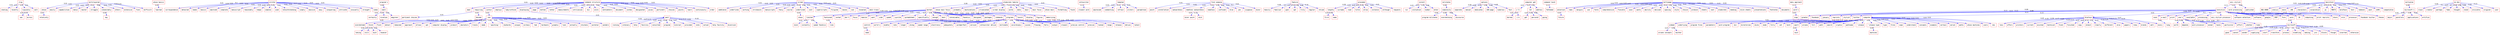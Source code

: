 strict digraph  {
	slug	 [color=red,
		fontname=courier,
		shape=box];
	skating	 [color=red,
		fontname=courier,
		shape=box];
	slug -> skating	 [color=blue,
		xlabel=0.01];
	recently	 [color=red,
		fontname=courier,
		shape=box];
	slug -> recently	 [color=blue,
		xlabel=0.01];
	liquidity	 [color=red,
		fontname=courier,
		shape=box];
	slug -> liquidity	 [color=blue,
		xlabel=0.07];
	salt	 [color=red,
		fontname=courier,
		shape=box];
	slug -> salt	 [color=blue,
		xlabel=0.01];
	was	 [color=red,
		fontname=courier,
		shape=box];
	liquidity -> was	 [color=blue,
		xlabel=0.03];
	across	 [color=red,
		fontname=courier,
		shape=box];
	liquidity -> across	 [color=blue,
		xlabel=0.07];
	multilayered	 [color=red,
		fontname=courier,
		shape=box];
	whose	 [color=red,
		fontname=courier,
		shape=box];
	multilayered -> whose	 [color=blue,
		xlabel=0.01];
	easily	 [color=red,
		fontname=courier,
		shape=box];
	multilayered -> easily	 [color=blue,
		xlabel=0.01];
	capabilities	 [color=red,
		fontname=courier,
		shape=box];
	multilayered -> capabilities	 [color=blue,
		xlabel=0.01];
	menus	 [color=red,
		fontname=courier,
		shape=box];
	multilayered -> menus	 [color=blue,
		xlabel=0.01];
	master	 [color=red,
		fontname=courier,
		shape=box];
	multilayered -> master	 [color=blue,
		xlabel=0.01];
	struggle	 [color=red,
		fontname=courier,
		shape=box];
	multilayered -> struggle	 [color=blue,
		xlabel=0.01];
	indubitably	 [color=red,
		fontname=courier,
		shape=box];
	multilayered -> indubitably	 [color=blue,
		xlabel=0.08];
	others	 [color=red,
		fontname=courier,
		shape=box];
	multilayered -> others	 [color=blue,
		xlabel=0.01];
	extensive	 [color=red,
		fontname=courier,
		shape=box];
	multilayered -> extensive	 [color=blue,
		xlabel=0.01];
	find	 [color=red,
		fontname=courier,
		shape=box];
	multilayered -> find	 [color=blue,
		xlabel=0.03];
	difficult	 [color=red,
		fontname=courier,
		shape=box];
	multilayered -> difficult	 [color=blue,
		xlabel=0.01];
	relatively	 [color=red,
		fontname=courier,
		shape=box];
	whose -> relatively	 [color=blue,
		xlabel=0.01];
	may	 [color=red,
		fontname=courier,
		shape=box];
	indubitably -> may	 [color=blue,
		xlabel=0.04];
	"whose basics"	 [color=red,
		fontname=courier,
		shape=box];
	learned	 [color=red,
		fontname=courier,
		shape=box];
	"whose basics" -> learned	 [color=blue,
		xlabel=0.05];
	printer	 [color=red,
		fontname=courier,
		shape=box];
	correspondence	 [color=red,
		fontname=courier,
		shape=box];
	printer -> correspondence	 [color=blue,
		xlabel=0.01];
	detailed	 [color=red,
		fontname=courier,
		shape=box];
	printer -> detailed	 [color=blue,
		xlabel=0.04];
	needs	 [color=red,
		fontname=courier,
		shape=box];
	printer -> needs	 [color=blue,
		xlabel=0.01];
	basics	 [color=red,
		fontname=courier,
		shape=box];
	printer -> basics	 [color=blue,
		xlabel=0.1];
	improved	 [color=red,
		fontname=courier,
		shape=box];
	printer -> improved	 [color=blue,
		xlabel=0.01];
	complete	 [color=red,
		fontname=courier,
		shape=box];
	printer -> complete	 [color=blue,
		xlabel=0.01];
	manuscript	 [color=red,
		fontname=courier,
		shape=box];
	printer -> manuscript	 [color=blue,
		xlabel=0.01];
	reasonably	 [color=red,
		fontname=courier,
		shape=box];
	printer -> reasonably	 [color=blue,
		xlabel=0.01];
	tempo	 [color=red,
		fontname=courier,
		shape=box];
	printer -> tempo	 [color=blue,
		xlabel=0.02];
	complex	 [color=red,
		fontname=courier,
		shape=box];
	printer -> complex	 [color=blue,
		xlabel=0.02];
	used	 [color=red,
		fontname=courier,
		shape=box];
	printer -> used	 [color=blue,
		xlabel=0.01];
	notwithstanding	 [color=red,
		fontname=courier,
		shape=box];
	printer -> notwithstanding	 [color=blue,
		xlabel=0.01];
	simply	 [color=red,
		fontname=courier,
		shape=box];
	printer -> simply	 [color=blue,
		xlabel=0.01];
	massive	 [color=red,
		fontname=courier,
		shape=box];
	printer -> massive	 [color=blue,
		xlabel=0.01];
	easy	 [color=red,
		fontname=courier,
		shape=box];
	printer -> easy	 [color=blue,
		xlabel=0.01];
	conquering	 [color=red,
		fontname=courier,
		shape=box];
	printer -> conquering	 [color=blue,
		xlabel=0.01];
	intricate	 [color=red,
		fontname=courier,
		shape=box];
	printer -> intricate	 [color=blue,
		xlabel=0.01];
	unusually	 [color=red,
		fontname=courier,
		shape=box];
	printer -> unusually	 [color=blue,
		xlabel=0.01];
	straight	 [color=red,
		fontname=courier,
		shape=box];
	printer -> straight	 [color=blue,
		xlabel=0.01];
	comes	 [color=red,
		fontname=courier,
		shape=box];
	printer -> comes	 [color=blue,
		xlabel=0.01];
	"program's"	 [color=red,
		fontname=courier,
		shape=box];
	small	 [color=red,
		fontname=courier,
		shape=box];
	"program's" -> small	 [color=blue,
		xlabel=0.06];
	certainly	 [color=red,
		fontname=courier,
		shape=box];
	small -> certainly	 [color=blue,
		xlabel=0.01];
	niceties	 [color=red,
		fontname=courier,
		shape=box];
	small -> niceties	 [color=blue,
		xlabel=0.05];
	beginner	 [color=red,
		fontname=courier,
		shape=box];
	small -> beginner	 [color=blue,
		xlabel=0.05];
	"command structure"	 [color=red,
		fontname=courier,
		shape=box];
	deal	 [color=red,
		fontname=courier,
		shape=box];
	"command structure" -> deal	 [color=blue,
		xlabel=0.01];
	requiring	 [color=red,
		fontname=courier,
		shape=box];
	"command structure" -> requiring	 [color=blue,
		xlabel=0.01];
	within	 [color=red,
		fontname=courier,
		shape=box];
	"command structure" -> within	 [color=blue,
		xlabel=0.01];
	employs	 [color=red,
		fontname=courier,
		shape=box];
	"command structure" -> employs	 [color=blue,
		xlabel=0.01];
	labyrinthine	 [color=red,
		fontname=courier,
		shape=box];
	"command structure" -> labyrinthine	 [color=blue,
		xlabel=0.01];
	displaying	 [color=red,
		fontname=courier,
		shape=box];
	"command structure" -> displaying	 [color=blue,
		xlabel=0.09];
	page	 [color=red,
		fontname=courier,
		shape=box];
	"command structure" -> page	 [color=blue,
		xlabel=0.02];
	bottom	 [color=red,
		fontname=courier,
		shape=box];
	"command structure" -> bottom	 [color=blue,
		xlabel=0.01];
	rather	 [color=red,
		fontname=courier,
		shape=box];
	"command structure" -> rather	 [color=blue,
		xlabel=0.01];
	measurements	 [color=red,
		fontname=courier,
		shape=box];
	"command structure" -> measurements	 [color=blue,
		xlabel=0.01];
	intricacies	 [color=red,
		fontname=courier,
		shape=box];
	"command structure" -> intricacies	 [color=blue,
		xlabel=0.01];
	mix	 [color=red,
		fontname=courier,
		shape=box];
	"command structure" -> mix	 [color=blue,
		xlabel=0.01];
	units	 [color=red,
		fontname=courier,
		shape=box];
	"command structure" -> units	 [color=blue,
		xlabel=0.01];
	centimeters	 [color=red,
		fontname=courier,
		shape=box];
	"command structure" -> centimeters	 [color=blue,
		xlabel=0.01];
	document	 [color=red,
		fontname=courier,
		shape=box];
	"command structure" -> document	 [color=blue,
		xlabel=0.01];
	inches	 [color=red,
		fontname=courier,
		shape=box];
	"command structure" -> inches	 [color=blue,
		xlabel=0.01];
	designated	 [color=red,
		fontname=courier,
		shape=box];
	"command structure" -> designated	 [color=blue,
		xlabel=0.03];
	picas	 [color=red,
		fontname=courier,
		shape=box];
	"command structure" -> picas	 [color=blue,
		xlabel=0.01];
	pertinent	 [color=red,
		fontname=courier,
		shape=box];
	"command structure" -> pertinent	 [color=blue,
		xlabel=0.01];
	choices	 [color=red,
		fontname=courier,
		shape=box];
	"command structure" -> choices	 [color=blue,
		xlabel=0.01];
	points	 [color=red,
		fontname=courier,
		shape=box];
	"command structure" -> points	 [color=blue,
		xlabel=0.01];
	learn	 [color=red,
		fontname=courier,
		shape=box];
	"command structure" -> learn	 [color=blue,
		xlabel=0.01];
	continuously	 [color=red,
		fontname=courier,
		shape=box];
	"command structure" -> continuously	 [color=blue,
		xlabel=0.02];
	order	 [color=red,
		fontname=courier,
		shape=box];
	"command structure" -> order	 [color=blue,
		xlabel=0.01];
	"pertinent choices"	 [color=red,
		fontname=courier,
		shape=box];
	requiring -> "pertinent choices"	 [color=blue,
		xlabel=0.01];
	become	 [color=red,
		fontname=courier,
		shape=box];
	requiring -> become	 [color=blue,
		xlabel=0.01];
	one	 [color=red,
		fontname=courier,
		shape=box];
	within -> one	 [color=blue,
		xlabel=0.01];
	past	 [color=red,
		fontname=courier,
		shape=box];
	displaying -> past	 [color=blue,
		xlabel=0.01];
	overwhelmed	 [color=red,
		fontname=courier,
		shape=box];
	"pertinent choices" -> overwhelmed	 [color=blue,
		xlabel=0.05];
	think	 [color=red,
		fontname=courier,
		shape=box];
	one -> think	 [color=blue,
		xlabel=0.02];
	flock	 [color=red,
		fontname=courier,
		shape=box];
	one -> flock	 [color=blue,
		xlabel=0.01];
	detail	 [color=red,
		fontname=courier,
		shape=box];
	one -> detail	 [color=blue,
		xlabel=0.01];
	remained	 [color=red,
		fontname=courier,
		shape=box];
	one -> remained	 [color=blue,
		xlabel=0.01];
	approach	 [color=red,
		fontname=courier,
		shape=box];
	one -> approach	 [color=blue,
		xlabel=0.01];
	allows	 [color=red,
		fontname=courier,
		shape=box];
	one -> allows	 [color=blue,
		xlabel=0.01];
	opt	 [color=red,
		fontname=courier,
		shape=box];
	one -> opt	 [color=blue,
		xlabel=0.01];
	"computer display"	 [color=red,
		fontname=courier,
		shape=box];
	one -> "computer display"	 [color=blue,
		xlabel=0.01];
	product	 [color=red,
		fontname=courier,
		shape=box];
	one -> product	 [color=blue,
		xlabel=0.01];
	emulators	 [color=red,
		fontname=courier,
		shape=box];
	one -> emulators	 [color=blue,
		xlabel=0.01];
	tracks	 [color=red,
		fontname=courier,
		shape=box];
	one -> tracks	 [color=blue,
		xlabel=0.06];
	made	 [color=red,
		fontname=courier,
		shape=box];
	one -> made	 [color=blue,
		xlabel=0.01];
	"''painting''"	 [color=red,
		fontname=courier,
		shape=box];
	one -> "''painting''"	 [color=blue,
		xlabel=0.01];
	diehards	 [color=red,
		fontname=courier,
		shape=box];
	one -> diehards	 [color=blue,
		xlabel=0.01];
	unique	 [color=red,
		fontname=courier,
		shape=box];
	one -> unique	 [color=blue,
		xlabel=0.01];
	archaic	 [color=red,
		fontname=courier,
		shape=box];
	one -> archaic	 [color=blue,
		xlabel=0.01];
	had	 [color=red,
		fontname=courier,
		shape=box];
	one -> had	 [color=blue,
		xlabel=0.01];
	hardware	 [color=red,
		fontname=courier,
		shape=box];
	one -> hardware	 [color=blue,
		xlabel=0.01];
	graphic	 [color=red,
		fontname=courier,
		shape=box];
	one -> graphic	 [color=blue,
		xlabel=0.01];
	look	 [color=red,
		fontname=courier,
		shape=box];
	one -> look	 [color=blue,
		xlabel=0.01];
	actually	 [color=red,
		fontname=courier,
		shape=box];
	one -> actually	 [color=blue,
		xlabel=0.01];
	chickens	 [color=red,
		fontname=courier,
		shape=box];
	one -> chickens	 [color=blue,
		xlabel=0.01];
	wordstar	 [color=red,
		fontname=courier,
		shape=box];
	one -> wordstar	 [color=blue,
		xlabel=0.01];
	wonders	 [color=red,
		fontname=courier,
		shape=box];
	one -> wonders	 [color=blue,
		xlabel=0.01];
	taking	 [color=red,
		fontname=courier,
		shape=box];
	think -> taking	 [color=blue,
		xlabel=0.02];
	still	 [color=red,
		fontname=courier,
		shape=box];
	think -> still	 [color=blue,
		xlabel=0.01];
	much	 [color=red,
		fontname=courier,
		shape=box];
	think -> much	 [color=blue,
		xlabel=0.01];
	however	 [color=red,
		fontname=courier,
		shape=box];
	think -> however	 [color=blue,
		xlabel=0.02];
	running	 [color=red,
		fontname=courier,
		shape=box];
	past -> running	 [color=blue,
		xlabel=0.04];
	ordinary	 [color=red,
		fontname=courier,
		shape=box];
	past -> ordinary	 [color=blue,
		xlabel=0.07];
	help	 [color=red,
		fontname=courier,
		shape=box];
	past -> help	 [color=blue,
		xlabel=0.11];
	facility	 [color=red,
		fontname=courier,
		shape=box];
	past -> facility	 [color=blue,
		xlabel=0.07];
	consulted	 [color=red,
		fontname=courier,
		shape=box];
	past -> consulted	 [color=blue,
		xlabel=0.22];
	program	 [color=red,
		fontname=courier,
		shape=box];
	past -> program	 [color=blue,
		xlabel=0.08];
	tutorial	 [color=red,
		fontname=courier,
		shape=box];
	past -> tutorial	 [color=blue,
		xlabel=0.18];
	provided	 [color=red,
		fontname=courier,
		shape=box];
	past -> provided	 [color=blue,
		xlabel=0.07];
	note	 [color=red,
		fontname=courier,
		shape=box];
	past -> note	 [color=blue,
		xlabel=0.11];
	actual	 [color=red,
		fontname=courier,
		shape=box];
	past -> actual	 [color=blue,
		xlabel=0.12];
	"help facility"	 [color=red,
		fontname=courier,
		shape=box];
	past -> "help facility"	 [color=blue,
		xlabel=0.09];
	diversion	 [color=red,
		fontname=courier,
		shape=box];
	past -> diversion	 [color=blue,
		xlabel=0.18];
	screen	 [color=red,
		fontname=courier,
		shape=box];
	semblance	 [color=red,
		fontname=courier,
		shape=box];
	screen -> semblance	 [color=blue,
		xlabel=0.01];
	underlines	 [color=red,
		fontname=courier,
		shape=box];
	screen -> underlines	 [color=blue,
		xlabel=0.01];
	working	 [color=red,
		fontname=courier,
		shape=box];
	screen -> working	 [color=blue,
		xlabel=0.01];
	strikeouts	 [color=red,
		fontname=courier,
		shape=box];
	screen -> strikeouts	 [color=blue,
		xlabel=0.01];
	manuscripts	 [color=red,
		fontname=courier,
		shape=box];
	screen -> manuscripts	 [color=blue,
		xlabel=0.01];
	fancy	 [color=red,
		fontname=courier,
		shape=box];
	screen -> fancy	 [color=blue,
		xlabel=0.01];
	course	 [color=red,
		fontname=courier,
		shape=box];
	screen -> course	 [color=blue,
		xlabel=0.01];
	underlined	 [color=red,
		fontname=courier,
		shape=box];
	screen -> underlined	 [color=blue,
		xlabel=0.03];
	cost	 [color=red,
		fontname=courier,
		shape=box];
	screen -> cost	 [color=blue,
		xlabel=0.09];
	superscripts	 [color=red,
		fontname=courier,
		shape=box];
	screen -> superscripts	 [color=blue,
		xlabel=0.01];
	filigree	 [color=red,
		fontname=courier,
		shape=box];
	screen -> filigree	 [color=blue,
		xlabel=0.01];
	leaves	 [color=red,
		fontname=courier,
		shape=box];
	screen -> leaves	 [color=blue,
		xlabel=0.01];
	"sub-"	 [color=red,
		fontname=courier,
		shape=box];
	screen -> "sub-"	 [color=blue,
		xlabel=0.01];
	revealed	 [color=red,
		fontname=courier,
		shape=box];
	screen -> revealed	 [color=blue,
		xlabel=0.01];
	"edit-trace"	 [color=red,
		fontname=courier,
		shape=box];
	screen -> "edit-trace"	 [color=blue,
		xlabel=0.01];
	shows	 [color=red,
		fontname=courier,
		shape=box];
	underlined -> shows	 [color=blue,
		xlabel=0.01];
	"elaborate tabular"	 [color=red,
		fontname=courier,
		shape=box];
	market	 [color=red,
		fontname=courier,
		shape=box];
	"elaborate tabular" -> market	 [color=blue,
		xlabel=0.08];
	"whose main focus"	 [color=red,
		fontname=courier,
		shape=box];
	"elaborate tabular" -> "whose main focus"	 [color=blue,
		xlabel=0.01];
	probably	 [color=red,
		fontname=courier,
		shape=box];
	"elaborate tabular" -> probably	 [color=blue,
		xlabel=0.01];
	machinations	 [color=red,
		fontname=courier,
		shape=box];
	"elaborate tabular" -> machinations	 [color=blue,
		xlabel=0.01];
	illuminated	 [color=red,
		fontname=courier,
		shape=box];
	"elaborate tabular" -> illuminated	 [color=blue,
		xlabel=0.01];
	"screen display"	 [color=red,
		fontname=courier,
		shape=box];
	"elaborate tabular" -> "screen display"	 [color=blue,
		xlabel=0.01];
	words	 [color=red,
		fontname=courier,
		shape=box];
	"elaborate tabular" -> words	 [color=blue,
		xlabel=0.01];
	data	 [color=red,
		fontname=courier,
		shape=box];
	"elaborate tabular" -> data	 [color=blue,
		xlabel=0.01];
	main	 [color=red,
		fontname=courier,
		shape=box];
	"elaborate tabular" -> main	 [color=blue,
		xlabel=0.01];
	"main focus"	 [color=red,
		fontname=courier,
		shape=box];
	"elaborate tabular" -> "main focus"	 [color=blue,
		xlabel=0.01];
	"whose main"	 [color=red,
		fontname=courier,
		shape=box];
	"elaborate tabular" -> "whose main"	 [color=blue,
		xlabel=0.01];
	formatting	 [color=red,
		fontname=courier,
		shape=box];
	"elaborate tabular" -> formatting	 [color=blue,
		xlabel=0.01];
	found	 [color=red,
		fontname=courier,
		shape=box];
	"elaborate tabular" -> found	 [color=blue,
		xlabel=0.01];
	limited	 [color=red,
		fontname=courier,
		shape=box];
	market -> limited	 [color=blue,
		xlabel=0.01];
	fashioned	 [color=red,
		fontname=courier,
		shape=box];
	market -> fashioned	 [color=blue,
		xlabel=0.02];
	verbal	 [color=red,
		fontname=courier,
		shape=box];
	market -> verbal	 [color=blue,
		xlabel=0.06];
	"don't"	 [color=red,
		fontname=courier,
		shape=box];
	market -> "don't"	 [color=blue,
		xlabel=0.01];
	focus	 [color=red,
		fontname=courier,
		shape=box];
	market -> focus	 [color=blue,
		xlabel=0.2];
	tabular	 [color=red,
		fontname=courier,
		shape=box];
	market -> tabular	 [color=blue,
		xlabel=0.06];
	want	 [color=red,
		fontname=courier,
		shape=box];
	market -> want	 [color=blue,
		xlabel=0.01];
	icbm	 [color=red,
		fontname=courier,
		shape=box];
	market -> icbm	 [color=blue,
		xlabel=0.01];
	speed	 [color=red,
		fontname=courier,
		shape=box];
	market -> speed	 [color=blue,
		xlabel=0.01];
	xywrite	 [color=red,
		fontname=courier,
		shape=box];
	market -> xywrite	 [color=blue,
		xlabel=0.01];
	spreadsheet	 [color=red,
		fontname=courier,
		shape=box];
	market -> spreadsheet	 [color=blue,
		xlabel=0.01];
	specifically	 [color=red,
		fontname=courier,
		shape=box];
	market -> specifically	 [color=blue,
		xlabel=0.01];
	enough	 [color=red,
		fontname=courier,
		shape=box];
	market -> enough	 [color=blue,
		xlabel=0.01];
	best	 [color=red,
		fontname=courier,
		shape=box];
	market -> best	 [color=blue,
		xlabel=0.03];
	conceivable	 [color=red,
		fontname=courier,
		shape=box];
	market -> conceivable	 [color=blue,
		xlabel=0.01];
	fanatics	 [color=red,
		fontname=courier,
		shape=box];
	market -> fanatics	 [color=blue,
		xlabel=0.01];
	designed	 [color=red,
		fontname=courier,
		shape=box];
	market -> designed	 [color=blue,
		xlabel=0.01];
	packages	 [color=red,
		fontname=courier,
		shape=box];
	market -> packages	 [color=blue,
		xlabel=0.01];
	commands	 [color=red,
		fontname=courier,
		shape=box];
	market -> commands	 [color=blue,
		xlabel=0.01];
	programs	 [color=red,
		fontname=courier,
		shape=box];
	market -> programs	 [color=blue,
		xlabel=0.01];
	launch	 [color=red,
		fontname=courier,
		shape=box];
	market -> launch	 [color=blue,
		xlabel=0.01];
	display	 [color=red,
		fontname=courier,
		shape=box];
	market -> display	 [color=blue,
		xlabel=0.06];
	figures	 [color=red,
		fontname=courier,
		shape=box];
	market -> figures	 [color=blue,
		xlabel=0.01];
	memorizing	 [color=red,
		fontname=courier,
		shape=box];
	market -> memorizing	 [color=blue,
		xlabel=0.02];
	mind	 [color=red,
		fontname=courier,
		shape=box];
	limited -> mind	 [color=blue,
		xlabel=0.01];
	instantly	 [color=red,
		fontname=courier,
		shape=box];
	limited -> instantly	 [color=blue,
		xlabel=0.01];
	"speed fanatics"	 [color=red,
		fontname=courier,
		shape=box];
	limited -> "speed fanatics"	 [color=blue,
		xlabel=0.01];
	like	 [color=red,
		fontname=courier,
		shape=box];
	fashioned -> like	 [color=blue,
		xlabel=0.01];
	control	 [color=red,
		fontname=courier,
		shape=box];
	programs -> control	 [color=blue,
		xlabel=0.02];
	"world's"	 [color=red,
		fontname=courier,
		shape=box];
	programs -> "world's"	 [color=blue,
		xlabel=0.01];
	middle	 [color=red,
		fontname=courier,
		shape=box];
	programs -> middle	 [color=blue,
		xlabel=0.01];
	rate	 [color=red,
		fontname=courier,
		shape=box];
	programs -> rate	 [color=blue,
		xlabel=0.01];
	longer	 [color=red,
		fontname=courier,
		shape=box];
	programs -> longer	 [color=blue,
		xlabel=0.01];
	along	 [color=red,
		fontname=courier,
		shape=box];
	programs -> along	 [color=blue,
		xlabel=0.01];
	"speed range"	 [color=red,
		fontname=courier,
		shape=box];
	programs -> "speed range"	 [color=blue,
		xlabel=0.01];
	electronic	 [color=red,
		fontname=courier,
		shape=box];
	programs -> electronic	 [color=blue,
		xlabel=0.01];
	adequately	 [color=red,
		fontname=courier,
		shape=box];
	programs -> adequately	 [color=blue,
		xlabel=0.01];
	wordperfect	 [color=red,
		fontname=courier,
		shape=box];
	programs -> wordperfect	 [color=blue,
		xlabel=0.01];
	version	 [color=red,
		fontname=courier,
		shape=box];
	programs -> version	 [color=blue,
		xlabel=0.01];
	"volkswriter deluxe"	 [color=red,
		fontname=courier,
		shape=box];
	programs -> "volkswriter deluxe"	 [color=blue,
		xlabel=0.01];
	multimate	 [color=red,
		fontname=courier,
		shape=box];
	programs -> multimate	 [color=blue,
		xlabel=0.01];
	accordingly	 [color=red,
		fontname=courier,
		shape=box];
	programs -> accordingly	 [color=blue,
		xlabel=0.01];
	juices	 [color=red,
		fontname=courier,
		shape=box];
	programs -> juices	 [color=blue,
		xlabel=0.01];
	flowing	 [color=red,
		fontname=courier,
		shape=box];
	programs -> flowing	 [color=blue,
		xlabel=0.02];
	falls	 [color=red,
		fontname=courier,
		shape=box];
	programs -> falls	 [color=blue,
		xlabel=0.01];
	output	 [color=red,
		fontname=courier,
		shape=box];
	programs -> output	 [color=blue,
		xlabel=0.01];
	slowest	 [color=red,
		fontname=courier,
		shape=box];
	programs -> slowest	 [color=blue,
		xlabel=0.09];
	"precise control"	 [color=red,
		fontname=courier,
		shape=box];
	programs -> "precise control"	 [color=blue,
		xlabel=0.01];
	precise	 [color=red,
		fontname=courier,
		shape=box];
	programs -> precise	 [color=blue,
		xlabel=0.02];
	looked	 [color=red,
		fontname=courier,
		shape=box];
	programs -> looked	 [color=blue,
		xlabel=0.02];
	range	 [color=red,
		fontname=courier,
		shape=box];
	programs -> range	 [color=blue,
		xlabel=0.01];
	release	 [color=red,
		fontname=courier,
		shape=box];
	programs -> release	 [color=blue,
		xlabel=0.01];
	deluxe	 [color=red,
		fontname=courier,
		shape=box];
	programs -> deluxe	 [color=blue,
		xlabel=0.01];
	latest	 [color=red,
		fontname=courier,
		shape=box];
	programs -> latest	 [color=blue,
		xlabel=0.01];
	need	 [color=red,
		fontname=courier,
		shape=box];
	control -> need	 [color=blue,
		xlabel=0.01];
	volkswriter	 [color=red,
		fontname=courier,
		shape=box];
	"slowest word"	 [color=red,
		fontname=courier,
		shape=box];
	volkswriter -> "slowest word"	 [color=blue,
		xlabel=0.12];
	tempted	 [color=red,
		fontname=courier,
		shape=box];
	impressed	 [color=red,
		fontname=courier,
		shape=box];
	tempted -> impressed	 [color=blue,
		xlabel=0.03];
	commenting	 [color=red,
		fontname=courier,
		shape=box];
	tempted -> commenting	 [color=blue,
		xlabel=0.01];
	refrain	 [color=red,
		fontname=courier,
		shape=box];
	tempted -> refrain	 [color=blue,
		xlabel=0.01];
	writers	 [color=red,
		fontname=courier,
		shape=box];
	tempted -> writers	 [color=blue,
		xlabel=0.13];
	paraphrase	 [color=red,
		fontname=courier,
		shape=box];
	tempted -> paraphrase	 [color=blue,
		xlabel=0.01];
	"find someone"	 [color=red,
		fontname=courier,
		shape=box];
	point	 [color=red,
		fontname=courier,
		shape=box];
	"find someone" -> point	 [color=blue,
		xlabel=0.01];
	installation	 [color=red,
		fontname=courier,
		shape=box];
	"find someone" -> installation	 [color=blue,
		xlabel=0.01];
	awkwardness	 [color=red,
		fontname=courier,
		shape=box];
	"find someone" -> awkwardness	 [color=blue,
		xlabel=0.02];
	"needless awkwardness"	 [color=red,
		fontname=courier,
		shape=box];
	"find someone" -> "needless awkwardness"	 [color=blue,
		xlabel=0.01];
	needless	 [color=red,
		fontname=courier,
		shape=box];
	"find someone" -> needless	 [color=blue,
		xlabel=0.02];
	confused	 [color=red,
		fontname=courier,
		shape=box];
	"find someone" -> confused	 [color=blue,
		xlabel=0.03];
	else	 [color=red,
		fontname=courier,
		shape=box];
	"find someone" -> else	 [color=blue,
		xlabel=0.01];
	job	 [color=red,
		fontname=courier,
		shape=box];
	"find someone" -> job	 [color=blue,
		xlabel=0.01];
	isuppose	 [color=red,
		fontname=courier,
		shape=box];
	"find someone" -> isuppose	 [color=blue,
		xlabel=0.1];
	minor	 [color=red,
		fontname=courier,
		shape=box];
	"find someone" -> minor	 [color=blue,
		xlabel=0.01];
	"minor point"	 [color=red,
		fontname=courier,
		shape=box];
	"needless awkwardness" -> "minor point"	 [color=blue,
		xlabel=0.01];
	disk	 [color=red,
		fontname=courier,
		shape=box];
	"needless awkwardness" -> disk	 [color=blue,
		xlabel=0.12];
	feature	 [color=red,
		fontname=courier,
		shape=box];
	heavily	 [color=red,
		fontname=courier,
		shape=box];
	feature -> heavily	 [color=blue,
		xlabel=0.08];
	familiar	 [color=red,
		fontname=courier,
		shape=box];
	feature -> familiar	 [color=blue,
		xlabel=0.3];
	upon	 [color=red,
		fontname=courier,
		shape=box];
	feature -> upon	 [color=blue,
		xlabel=0.07];
	apt	 [color=red,
		fontname=courier,
		shape=box];
	feature -> apt	 [color=blue,
		xlabel=0.16];
	truly	 [color=red,
		fontname=courier,
		shape=box];
	feature -> truly	 [color=blue,
		xlabel=0.08];
	regular	 [color=red,
		fontname=courier,
		shape=box];
	feature -> regular	 [color=blue,
		xlabel=0.08];
	relied	 [color=red,
		fontname=courier,
		shape=box];
	feature -> relied	 [color=blue,
		xlabel=0.16];
	preceded	 [color=red,
		fontname=courier,
		shape=box];
	lengthy	 [color=red,
		fontname=courier,
		shape=box];
	preceded -> lengthy	 [color=blue,
		xlabel=0.09];
	surname	 [color=red,
		fontname=courier,
		shape=box];
	preceded -> surname	 [color=blue,
		xlabel=0.01];
	room	 [color=red,
		fontname=courier,
		shape=box];
	preceded -> room	 [color=blue,
		xlabel=0.01];
	title	 [color=red,
		fontname=courier,
		shape=box];
	preceded -> title	 [color=blue,
		xlabel=0.01];
	allow	 [color=red,
		fontname=courier,
		shape=box];
	preceded -> allow	 [color=blue,
		xlabel=0.02];
	instance	 [color=red,
		fontname=courier,
		shape=box];
	preceded -> instance	 [color=blue,
		xlabel=0.01];
	although	 [color=red,
		fontname=courier,
		shape=box];
	preceded -> although	 [color=blue,
		xlabel=0.01];
	requests	 [color=red,
		fontname=courier,
		shape=box];
	preceded -> requests	 [color=blue,
		xlabel=0.01];
	first	 [color=red,
		fontname=courier,
		shape=box];
	lengthy -> first	 [color=blue,
		xlabel=0.03];
	name	 [color=red,
		fontname=courier,
		shape=box];
	lengthy -> name	 [color=blue,
		xlabel=0.05];
	install	 [color=red,
		fontname=courier,
		shape=box];
	run	 [color=red,
		fontname=courier,
		shape=box];
	install -> run	 [color=blue,
		xlabel=0.01];
	initiation	 [color=red,
		fontname=courier,
		shape=box];
	install -> initiation	 [color=blue,
		xlabel=0.01];
	number	 [color=red,
		fontname=courier,
		shape=box];
	install -> number	 [color=blue,
		xlabel=0.01];
	enter	 [color=red,
		fontname=courier,
		shape=box];
	install -> enter	 [color=blue,
		xlabel=0.08];
	militates	 [color=red,
		fontname=courier,
		shape=box];
	complexity	 [color=red,
		fontname=courier,
		shape=box];
	militates -> complexity	 [color=blue,
		xlabel=0.06];
	"program militates"	 [color=red,
		fontname=courier,
		shape=box];
	complexity -> "program militates"	 [color=blue,
		xlabel=0.04];
	overwhelming	 [color=red,
		fontname=courier,
		shape=box];
	complexity -> overwhelming	 [color=blue,
		xlabel=0.06];
	discourse	 [color=red,
		fontname=courier,
		shape=box];
	complexity -> discourse	 [color=blue,
		xlabel=0.06];
	options	 [color=red,
		fontname=courier,
		shape=box];
	separate	 [color=red,
		fontname=courier,
		shape=box];
	options -> separate	 [color=blue,
		xlabel=0.08];
	manual	 [color=red,
		fontname=courier,
		shape=box];
	options -> manual	 [color=blue,
		xlabel=0.08];
	dedicates	 [color=red,
		fontname=courier,
		shape=box];
	options -> dedicates	 [color=blue,
		xlabel=0.09];
	"100-page"	 [color=red,
		fontname=courier,
		shape=box];
	options -> "100-page"	 [color=blue,
		xlabel=0.06];
	numerous	 [color=red,
		fontname=courier,
		shape=box];
	options -> numerous	 [color=blue,
		xlabel=0.08];
	fact	 [color=red,
		fontname=courier,
		shape=box];
	options -> fact	 [color=blue,
		xlabel=0.09];
	"computer get"	 [color=red,
		fontname=courier,
		shape=box];
	"i'll"	 [color=red,
		fontname=courier,
		shape=box];
	"computer get" -> "i'll"	 [color=blue,
		xlabel=0.01];
	let	 [color=red,
		fontname=courier,
		shape=box];
	"computer get" -> let	 [color=blue,
		xlabel=0.07];
	address	 [color=red,
		fontname=courier,
		shape=box];
	"computer get" -> address	 [color=blue,
		xlabel=0.01];
	darned	 [color=red,
		fontname=courier,
		shape=box];
	"i'll" -> darned	 [color=blue,
		xlabel=0.01];
	"i'm"	 [color=red,
		fontname=courier,
		shape=box];
	"i'll" -> "i'm"	 [color=blue,
		xlabel=0.01];
	get	 [color=red,
		fontname=courier,
		shape=box];
	let -> get	 [color=blue,
		xlabel=0.05];
	personal	 [color=red,
		fontname=courier,
		shape=box];
	let -> personal	 [color=blue,
		xlabel=0.05];
	going	 [color=red,
		fontname=courier,
		shape=box];
	let -> going	 [color=blue,
		xlabel=0.04];
	"command level"	 [color=red,
		fontname=courier,
		shape=box];
	fathomed	 [color=red,
		fontname=courier,
		shape=box];
	"command level" -> fathomed	 [color=blue,
		xlabel=0.11];
	multipage	 [color=red,
		fontname=courier,
		shape=box];
	selection	 [color=red,
		fontname=courier,
		shape=box];
	multipage -> selection	 [color=blue,
		xlabel=0.01];
	tabs	 [color=red,
		fontname=courier,
		shape=box];
	multipage -> tabs	 [color=blue,
		xlabel=0.01];
	margins	 [color=red,
		fontname=courier,
		shape=box];
	multipage -> margins	 [color=blue,
		xlabel=0.01];
	use	 [color=red,
		fontname=courier,
		shape=box];
	multipage -> use	 [color=blue,
		xlabel=0.02];
	fonts	 [color=red,
		fontname=courier,
		shape=box];
	multipage -> fonts	 [color=blue,
		xlabel=0.01];
	comprehensive	 [color=red,
		fontname=courier,
		shape=box];
	multipage -> comprehensive	 [color=blue,
		xlabel=0.01];
	flexible	 [color=red,
		fontname=courier,
		shape=box];
	multipage -> flexible	 [color=blue,
		xlabel=0.01];
	save	 [color=red,
		fontname=courier,
		shape=box];
	multipage -> save	 [color=blue,
		xlabel=0.02];
	wants	 [color=red,
		fontname=courier,
		shape=box];
	multipage -> wants	 [color=blue,
		xlabel=0.01];
	ability	 [color=red,
		fontname=courier,
		shape=box];
	multipage -> ability	 [color=blue,
		xlabel=0.01];
	devised	 [color=red,
		fontname=courier,
		shape=box];
	multipage -> devised	 [color=blue,
		xlabel=0.02];
	spacing	 [color=red,
		fontname=courier,
		shape=box];
	multipage -> spacing	 [color=blue,
		xlabel=0.01];
	style	 [color=red,
		fontname=courier,
		shape=box];
	multipage -> style	 [color=blue,
		xlabel=0.01];
	choice	 [color=red,
		fontname=courier,
		shape=box];
	multipage -> choice	 [color=blue,
		xlabel=0.02];
	produce	 [color=red,
		fontname=courier,
		shape=box];
	multipage -> produce	 [color=blue,
		xlabel=0.01];
	sheets	 [color=red,
		fontname=courier,
		shape=box];
	multipage -> sheets	 [color=blue,
		xlabel=0.01];
	vast	 [color=red,
		fontname=courier,
		shape=box];
	multipage -> vast	 [color=blue,
		xlabel=0.1];
	elaborate	 [color=red,
		fontname=courier,
		shape=box];
	multipage -> elaborate	 [color=blue,
		xlabel=0.01];
	needing	 [color=red,
		fontname=courier,
		shape=box];
	multipage -> needing	 [color=blue,
		xlabel=0.01];
	"style sheets"	 [color=red,
		fontname=courier,
		shape=box];
	multipage -> "style sheets"	 [color=blue,
		xlabel=0.01];
	presentations	 [color=red,
		fontname=courier,
		shape=box];
	multipage -> presentations	 [color=blue,
		xlabel=0.01];
	footnotes	 [color=red,
		fontname=courier,
		shape=box];
	multipage -> footnotes	 [color=blue,
		xlabel=0.01];
	documents	 [color=red,
		fontname=courier,
		shape=box];
	multipage -> documents	 [color=blue,
		xlabel=0.02];
	future	 [color=red,
		fontname=courier,
		shape=box];
	selection -> future	 [color=blue,
		xlabel=0.01];
	"menu approach"	 [color=red,
		fontname=courier,
		shape=box];
	"word's"	 [color=red,
		fontname=courier,
		shape=box];
	"menu approach" -> "word's"	 [color=blue,
		xlabel=0.11];
	snap	 [color=red,
		fontname=courier,
		shape=box];
	"word's" -> snap	 [color=blue,
		xlabel=0.01];
	"very stylish"	 [color=red,
		fontname=courier,
		shape=box];
	executive	 [color=red,
		fontname=courier,
		shape=box];
	"very stylish" -> executive	 [color=blue,
		xlabel=0.11];
	"word processing"	 [color=red,
		fontname=courier,
		shape=box];
	"very stylish" -> "word processing"	 [color=blue,
		xlabel=0.01];
	published	 [color=red,
		fontname=courier,
		shape=box];
	"very stylish" -> published	 [color=blue,
		xlabel=0.09];
	greater	 [color=red,
		fontname=courier,
		shape=box];
	executive -> greater	 [color=blue,
		xlabel=0.11];
	facebook	 [color=red,
		fontname=courier,
		shape=box];
	executive -> facebook	 [color=blue,
		xlabel=0.11];
	january	 [color=red,
		fontname=courier,
		shape=box];
	executive -> january	 [color=blue,
		xlabel=0.13];
	reprints	 [color=red,
		fontname=courier,
		shape=box];
	executive -> reprints	 [color=blue,
		xlabel=0.08];
	stylish	 [color=red,
		fontname=courier,
		shape=box];
	executive -> stylish	 [color=blue,
		xlabel=0.11];
	twitter	 [color=red,
		fontname=courier,
		shape=box];
	executive -> twitter	 [color=blue,
		xlabel=0.08];
	computer	 [color=red,
		fontname=courier,
		shape=box];
	executive -> computer	 [color=blue,
		xlabel=0.15];
	displays	 [color=red,
		fontname=courier,
		shape=box];
	executive -> displays	 [color=blue,
		xlabel=0.01];
	even	 [color=red,
		fontname=courier,
		shape=box];
	executive -> even	 [color=blue,
		xlabel=0.02];
	"e-mail"	 [color=red,
		fontname=courier,
		shape=box];
	executive -> "e-mail"	 [color=blue,
		xlabel=0.07];
	print	 [color=red,
		fontname=courier,
		shape=box];
	executive -> print	 [color=blue,
		xlabel=0.1];
	"one's"	 [color=red,
		fontname=courier,
		shape=box];
	executive -> "one's"	 [color=blue,
		xlabel=0.01];
	available	 [color=red,
		fontname=courier,
		shape=box];
	executive -> available	 [color=blue,
		xlabel=0.1];
	processing	 [color=red,
		fontname=courier,
		shape=box];
	executive -> processing	 [color=blue,
		xlabel=0.1];
	"very stylish processor"	 [color=red,
		fontname=courier,
		shape=box];
	executive -> "very stylish processor"	 [color=blue,
		xlabel=0.07];
	"software selection"	 [color=red,
		fontname=courier,
		shape=box];
	executive -> "software selection"	 [color=blue,
		xlabel=0.11];
	software	 [color=red,
		fontname=courier,
		shape=box];
	executive -> software	 [color=blue,
		xlabel=0.1];
	google	 [color=red,
		fontname=courier,
		shape=box];
	executive -> google	 [color=blue,
		xlabel=0.11];
	1987	 [color=red,
		fontname=courier,
		shape=box];
	executive -> 1987	 [color=blue,
		xlabel=0.07];
	form	 [color=red,
		fontname=courier,
		shape=box];
	executive -> form	 [color=blue,
		xlabel=0.2];
	word	 [color=red,
		fontname=courier,
		shape=box];
	executive -> word	 [color=blue,
		xlabel=0.13];
	18	 [color=red,
		fontname=courier,
		shape=box];
	executive -> 18	 [color=blue,
		xlabel=0.06];
	computing	 [color=red,
		fontname=courier,
		shape=box];
	executive -> computing	 [color=blue,
		xlabel=0.1];
	"print reprints"	 [color=red,
		fontname=courier,
		shape=box];
	executive -> "print reprints"	 [color=blue,
		xlabel=0.07];
	share	 [color=red,
		fontname=courier,
		shape=box];
	executive -> share	 [color=blue,
		xlabel=0.08];
	erik	 [color=red,
		fontname=courier,
		shape=box];
	executive -> erik	 [color=blue,
		xlabel=0.09];
	processor	 [color=red,
		fontname=courier,
		shape=box];
	executive -> processor	 [color=blue,
		xlabel=0.12];
	"facebook twitter"	 [color=red,
		fontname=courier,
		shape=box];
	executive -> "facebook twitter"	 [color=blue,
		xlabel=0.09];
	theses	 [color=red,
		fontname=courier,
		shape=box];
	executive -> theses	 [color=blue,
		xlabel=0.01];
	indeed	 [color=red,
		fontname=courier,
		shape=box];
	computer -> indeed	 [color=blue,
		xlabel=0.01];
	underlying	 [color=red,
		fontname=courier,
		shape=box];
	computer -> underlying	 [color=blue,
		xlabel=0.01];
	"program files"	 [color=red,
		fontname=courier,
		shape=box];
	computer -> "program files"	 [color=blue,
		xlabel=0.01];
	parameters	 [color=red,
		fontname=courier,
		shape=box];
	computer -> parameters	 [color=blue,
		xlabel=0.01];
	"word program"	 [color=red,
		fontname=courier,
		shape=box];
	computer -> "word program"	 [color=blue,
		xlabel=0.01];
	bin	 [color=red,
		fontname=courier,
		shape=box];
	computer -> bin	 [color=blue,
		xlabel=0.01];
	directories	 [color=red,
		fontname=courier,
		shape=box];
	computer -> directories	 [color=blue,
		xlabel=0.01];
	disks	 [color=red,
		fontname=courier,
		shape=box];
	computer -> disks	 [color=blue,
		xlabel=0.01];
	mode	 [color=red,
		fontname=courier,
		shape=box];
	computer -> mode	 [color=blue,
		xlabel=0.01];
	fully	 [color=red,
		fontname=courier,
		shape=box];
	computer -> fully	 [color=blue,
		xlabel=0.01];
	set	 [color=red,
		fontname=courier,
		shape=box];
	computer -> set	 [color=blue,
		xlabel=0.01];
	hard	 [color=red,
		fontname=courier,
		shape=box];
	computer -> hard	 [color=blue,
		xlabel=0.01];
	sport	 [color=red,
		fontname=courier,
		shape=box];
	computer -> sport	 [color=blue,
		xlabel=0.02];
	arcane	 [color=red,
		fontname=courier,
		shape=box];
	computer -> arcane	 [color=blue,
		xlabel=0.01];
	full	 [color=red,
		fontname=courier,
		shape=box];
	computer -> full	 [color=blue,
		xlabel=0.01];
	path	 [color=red,
		fontname=courier,
		shape=box];
	computer -> path	 [color=blue,
		xlabel=0.02];
	search	 [color=red,
		fontname=courier,
		shape=box];
	computer -> search	 [color=blue,
		xlabel=0.01];
	cryptic	 [color=red,
		fontname=courier,
		shape=box];
	computer -> cryptic	 [color=blue,
		xlabel=0.01];
	pathname	 [color=red,
		fontname=courier,
		shape=box];
	computer -> pathname	 [color=blue,
		xlabel=0.01];
	"''please"	 [color=red,
		fontname=courier,
		shape=box];
	computer -> "''please"	 [color=blue,
		xlabel=0.01];
	"''please type"	 [color=red,
		fontname=courier,
		shape=box];
	computer -> "''please type"	 [color=blue,
		xlabel=0.01];
	type	 [color=red,
		fontname=courier,
		shape=box];
	computer -> type	 [color=blue,
		xlabel=0.01];
	files	 [color=red,
		fontname=courier,
		shape=box];
	computer -> files	 [color=blue,
		xlabel=0.01];
	cope	 [color=red,
		fontname=courier,
		shape=box];
	computer -> cope	 [color=blue,
		xlabel=0.01];
	understand	 [color=red,
		fontname=courier,
		shape=box];
	computer -> understand	 [color=blue,
		xlabel=0.01];
	concepts	 [color=red,
		fontname=courier,
		shape=box];
	computer -> concepts	 [color=blue,
		xlabel=0.01];
	example	 [color=red,
		fontname=courier,
		shape=box];
	computer -> example	 [color=blue,
		xlabel=0.01];
	certain	 [color=red,
		fontname=courier,
		shape=box];
	computer -> certain	 [color=blue,
		xlabel=0.01];
	serial	 [color=red,
		fontname=courier,
		shape=box];
	computer -> serial	 [color=blue,
		xlabel=0.01];
	paths	 [color=red,
		fontname=courier,
		shape=box];
	computer -> paths	 [color=blue,
		xlabel=0.01];
	"whose machines"	 [color=red,
		fontname=courier,
		shape=box];
	computer -> "whose machines"	 [color=blue,
		xlabel=0.01];
	users	 [color=red,
		fontname=courier,
		shape=box];
	computer -> users	 [color=blue,
		xlabel=0.01];
	dos	 [color=red,
		fontname=courier,
		shape=box];
	computer -> dos	 [color=blue,
		xlabel=0.01];
	less	 [color=red,
		fontname=courier,
		shape=box];
	displays -> less	 [color=blue,
		xlabel=0.05];
	offers	 [color=red,
		fontname=courier,
		shape=box];
	displays -> offers	 [color=blue,
		xlabel=0.35];
	printers	 [color=red,
		fontname=courier,
		shape=box];
	displays -> printers	 [color=blue,
		xlabel=0.36];
	current	 [color=red,
		fontname=courier,
		shape=box];
	displays -> current	 [color=blue,
		xlabel=0.17];
	existed	 [color=red,
		fontname=courier,
		shape=box];
	displays -> existed	 [color=blue,
		xlabel=0.25];
	technical	 [color=red,
		fontname=courier,
		shape=box];
	displays -> technical	 [color=blue,
		xlabel=0.18];
	final	 [color=red,
		fontname=courier,
		shape=box];
	displays -> final	 [color=blue,
		xlabel=0.13];
	finished	 [color=red,
		fontname=courier,
		shape=box];
	displays -> finished	 [color=blue,
		xlabel=0.27];
	copy	 [color=red,
		fontname=courier,
		shape=box];
	displays -> copy	 [color=blue,
		xlabel=0.25];
	almost	 [color=red,
		fontname=courier,
		shape=box];
	displays -> almost	 [color=blue,
		xlabel=0.15];
	clearly	 [color=red,
		fontname=courier,
		shape=box];
	displays -> clearly	 [color=blue,
		xlabel=0.15];
	different	 [color=red,
		fontname=courier,
		shape=box];
	displays -> different	 [color=blue,
		xlabel=0.13];
	also	 [color=red,
		fontname=courier,
		shape=box];
	displays -> also	 [color=blue,
		xlabel=0.18];
	papers	 [color=red,
		fontname=courier,
		shape=box];
	displays -> papers	 [color=blue,
		xlabel=0.29];
	knew	 [color=red,
		fontname=courier,
		shape=box];
	displays -> knew	 [color=blue,
		xlabel=0.32];
	brands	 [color=red,
		fontname=courier,
		shape=box];
	displays -> brands	 [color=blue,
		xlabel=0.15];
	well	 [color=red,
		fontname=courier,
		shape=box];
	displays -> well	 [color=blue,
		xlabel=0.07];
	every	 [color=red,
		fontname=courier,
		shape=box];
	displays -> every	 [color=blue,
		xlabel=0.19];
	long	 [color=red,
		fontname=courier,
		shape=box];
	even -> long	 [color=blue,
		xlabel=0.02];
	worth	 [color=red,
		fontname=courier,
		shape=box];
	"one's" -> worth	 [color=blue,
		xlabel=0.09];
	depends	 [color=red,
		fontname=courier,
		shape=box];
	"one's" -> depends	 [color=blue,
		xlabel=0.08];
	"word processor"	 [color=red,
		fontname=courier,
		shape=box];
	"one's" -> "word processor"	 [color=blue,
		xlabel=0.11];
	asked	 [color=red,
		fontname=courier,
		shape=box];
	"one's" -> asked	 [color=blue,
		xlabel=0.07];
	tasks	 [color=red,
		fontname=courier,
		shape=box];
	"one's" -> tasks	 [color=blue,
		xlabel=0.13];
	particular	 [color=red,
		fontname=courier,
		shape=box];
	"one's" -> particular	 [color=blue,
		xlabel=0.08];
	effort	 [color=red,
		fontname=courier,
		shape=box];
	"one's" -> effort	 [color=blue,
		xlabel=0.12];
	whether	 [color=red,
		fontname=courier,
		shape=box];
	"one's" -> whether	 [color=blue,
		xlabel=0.09];
	time	 [color=red,
		fontname=courier,
		shape=box];
	"one's" -> time	 [color=blue,
		xlabel=0.1];
	microsoft	 [color=red,
		fontname=courier,
		shape=box];
	word -> microsoft	 [color=blue,
		xlabel=0.01];
	"arcane concepts"	 [color=red,
		fontname=courier,
		shape=box];
	indeed -> "arcane concepts"	 [color=blue,
		xlabel=0.01];
	neither	 [color=red,
		fontname=courier,
		shape=box];
	indeed -> neither	 [color=blue,
		xlabel=0.02];
	must	 [color=red,
		fontname=courier,
		shape=box];
	sport -> must	 [color=blue,
		xlabel=0.01];
	machines	 [color=red,
		fontname=courier,
		shape=box];
	"''please type" -> machines	 [color=blue,
		xlabel=0.09];
	good	 [color=red,
		fontname=courier,
		shape=box];
	microsoft -> good	 [color=blue,
		xlabel=0.07];
	cannot	 [color=red,
		fontname=courier,
		shape=box];
	microsoft -> cannot	 [color=blue,
		xlabel=0.09];
	wonder	 [color=red,
		fontname=courier,
		shape=box];
	microsoft -> wonder	 [color=blue,
		xlabel=0.25];
	supplying	 [color=red,
		fontname=courier,
		shape=box];
	microsoft -> supplying	 [color=blue,
		xlabel=0.09];
	start	 [color=red,
		fontname=courier,
		shape=box];
	microsoft -> start	 [color=blue,
		xlabel=0.25];
	transform	 [color=red,
		fontname=courier,
		shape=box];
	microsoft -> transform	 [color=blue,
		xlabel=0.18];
	process	 [color=red,
		fontname=courier,
		shape=box];
	microsoft -> process	 [color=blue,
		xlabel=0.14];
	stumbling	 [color=red,
		fontname=courier,
		shape=box];
	microsoft -> stumbling	 [color=blue,
		xlabel=0.1];
	making	 [color=red,
		fontname=courier,
		shape=box];
	microsoft -> making	 [color=blue,
		xlabel=0.18];
	pro	 [color=red,
		fontname=courier,
		shape=box];
	microsoft -> pro	 [color=blue,
		xlabel=0.32];
	blocks	 [color=red,
		fontname=courier,
		shape=box];
	microsoft -> blocks	 [color=blue,
		xlabel=0.13];
	though	 [color=red,
		fontname=courier,
		shape=box];
	microsoft -> though	 [color=blue,
		xlabel=0.07];
	inserted	 [color=red,
		fontname=courier,
		shape=box];
	microsoft -> inserted	 [color=blue,
		xlabel=0.26];
	otherwise	 [color=red,
		fontname=courier,
		shape=box];
	microsoft -> otherwise	 [color=blue,
		xlabel=0.09];
	macintosh	 [color=red,
		fontname=courier,
		shape=box];
	"882-8080"	 [color=red,
		fontname=courier,
		shape=box];
	macintosh -> "882-8080"	 [color=blue,
		xlabel=0.01];
	italics	 [color=red,
		fontname=courier,
		shape=box];
	macintosh -> italics	 [color=blue,
		xlabel=0.01];
	bold	 [color=red,
		fontname=courier,
		shape=box];
	macintosh -> bold	 [color=blue,
		xlabel=0.01];
	206	 [color=red,
		fontname=courier,
		shape=box];
	macintosh -> 206	 [color=blue,
		xlabel=0.01];
	characters	 [color=red,
		fontname=courier,
		shape=box];
	macintosh -> characters	 [color=blue,
		xlabel=0.03];
	corporation	 [color=red,
		fontname=courier,
		shape=box];
	macintosh -> corporation	 [color=blue,
		xlabel=0.11];
	pc	 [color=red,
		fontname=courier,
		shape=box];
	macintosh -> pc	 [color=blue,
		xlabel=0.03];
	98073	 [color=red,
		fontname=courier,
		shape=box];
	macintosh -> 98073	 [color=blue,
		xlabel=0.01];
	boldface	 [color=red,
		fontname=courier,
		shape=box];
	macintosh -> boldface	 [color=blue,
		xlabel=0.01];
	text	 [color=red,
		fontname=courier,
		shape=box];
	macintosh -> text	 [color=blue,
		xlabel=0.01];
	redmond	 [color=red,
		fontname=courier,
		shape=box];
	macintosh -> redmond	 [color=blue,
		xlabel=0.01];
	wash	 [color=red,
		fontname=courier,
		shape=box];
	macintosh -> wash	 [color=blue,
		xlabel=0.01];
	"$395"	 [color=red,
		fontname=courier,
		shape=box];
	macintosh -> "$395"	 [color=blue,
		xlabel=0.01];
	compatibles	 [color=red,
		fontname=courier,
		shape=box];
	macintosh -> compatibles	 [color=blue,
		xlabel=0.01];
	multiplan	 [color=red,
		fontname=courier,
		shape=box];
	"microsoft's"	 [color=red,
		fontname=courier,
		shape=box];
	multiplan -> "microsoft's"	 [color=blue,
		xlabel=0.08];
	major	 [color=red,
		fontname=courier,
		shape=box];
	"microsoft's" -> major	 [color=blue,
		xlabel=0.05];
	parallels	 [color=red,
		fontname=courier,
		shape=box];
	"microsoft's" -> parallels	 [color=blue,
		xlabel=0.06];
	applications	 [color=red,
		fontname=courier,
		shape=box];
	"microsoft's" -> applications	 [color=blue,
		xlabel=0.06];
	artifice	 [color=red,
		fontname=courier,
		shape=box];
	"microsoft's" -> artifice	 [color=blue,
		xlabel=0.05];
	"ms-dos"	 [color=red,
		fontname=courier,
		shape=box];
	claim	 [color=red,
		fontname=courier,
		shape=box];
	"ms-dos" -> claim	 [color=blue,
		xlabel=0.09];
	creator	 [color=red,
		fontname=courier,
		shape=box];
	"ms-dos" -> creator	 [color=blue,
		xlabel=0.1];
	perhaps	 [color=red,
		fontname=courier,
		shape=box];
	"ms-dos" -> perhaps	 [color=blue,
		xlabel=0.07];
	fame	 [color=red,
		fontname=courier,
		shape=box];
	"ms-dos" -> fame	 [color=blue,
		xlabel=0.1];
	thought	 [color=red,
		fontname=courier,
		shape=box];
	"ms-dos" -> thought	 [color=blue,
		xlabel=0.08];
	stand	 [color=red,
		fontname=courier,
		shape=box];
	"ms-dos" -> stand	 [color=blue,
		xlabel=0.09];
	invisible	 [color=red,
		fontname=courier,
		shape=box];
	"ms-dos" -> invisible	 [color=blue,
		xlabel=0.08];
	original	 [color=red,
		fontname=courier,
		shape=box];
	"ms-dos" -> original	 [color=blue,
		xlabel=0.05];
	user	 [color=red,
		fontname=courier,
		shape=box];
	"ms-dos" -> user	 [color=blue,
		xlabel=0.13];
}
